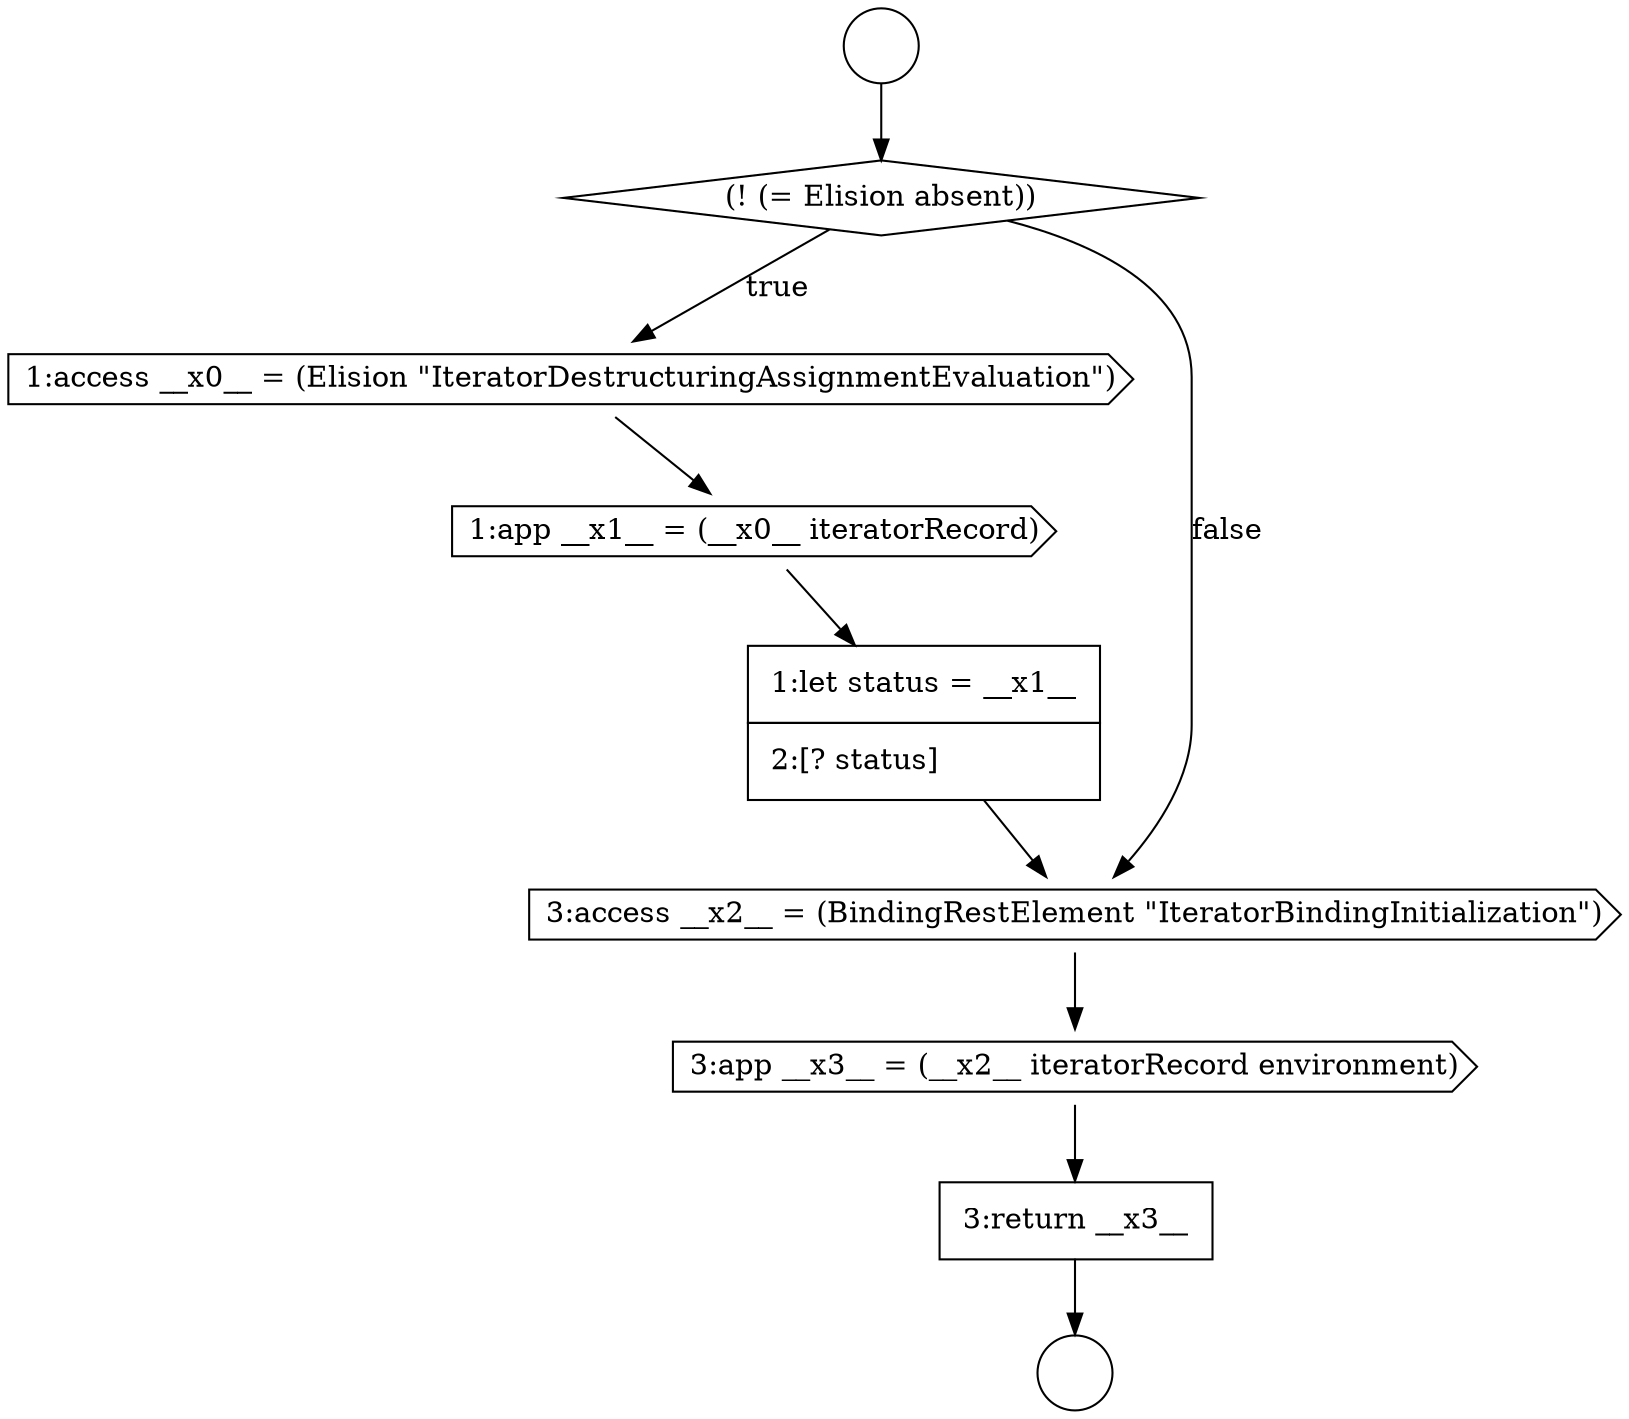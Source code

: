 digraph {
  node5950 [shape=circle label=" " color="black" fillcolor="white" style=filled]
  node5953 [shape=cds, label=<<font color="black">1:app __x1__ = (__x0__ iteratorRecord)</font>> color="black" fillcolor="white" style=filled]
  node5957 [shape=none, margin=0, label=<<font color="black">
    <table border="0" cellborder="1" cellspacing="0" cellpadding="10">
      <tr><td align="left">3:return __x3__</td></tr>
    </table>
  </font>> color="black" fillcolor="white" style=filled]
  node5956 [shape=cds, label=<<font color="black">3:app __x3__ = (__x2__ iteratorRecord environment)</font>> color="black" fillcolor="white" style=filled]
  node5951 [shape=diamond, label=<<font color="black">(! (= Elision absent))</font>> color="black" fillcolor="white" style=filled]
  node5952 [shape=cds, label=<<font color="black">1:access __x0__ = (Elision &quot;IteratorDestructuringAssignmentEvaluation&quot;)</font>> color="black" fillcolor="white" style=filled]
  node5955 [shape=cds, label=<<font color="black">3:access __x2__ = (BindingRestElement &quot;IteratorBindingInitialization&quot;)</font>> color="black" fillcolor="white" style=filled]
  node5949 [shape=circle label=" " color="black" fillcolor="white" style=filled]
  node5954 [shape=none, margin=0, label=<<font color="black">
    <table border="0" cellborder="1" cellspacing="0" cellpadding="10">
      <tr><td align="left">1:let status = __x1__</td></tr>
      <tr><td align="left">2:[? status]</td></tr>
    </table>
  </font>> color="black" fillcolor="white" style=filled]
  node5956 -> node5957 [ color="black"]
  node5955 -> node5956 [ color="black"]
  node5957 -> node5950 [ color="black"]
  node5949 -> node5951 [ color="black"]
  node5953 -> node5954 [ color="black"]
  node5951 -> node5952 [label=<<font color="black">true</font>> color="black"]
  node5951 -> node5955 [label=<<font color="black">false</font>> color="black"]
  node5952 -> node5953 [ color="black"]
  node5954 -> node5955 [ color="black"]
}
